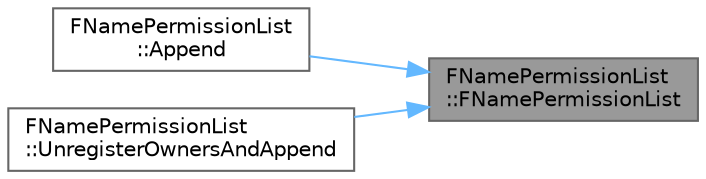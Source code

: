 digraph "FNamePermissionList::FNamePermissionList"
{
 // INTERACTIVE_SVG=YES
 // LATEX_PDF_SIZE
  bgcolor="transparent";
  edge [fontname=Helvetica,fontsize=10,labelfontname=Helvetica,labelfontsize=10];
  node [fontname=Helvetica,fontsize=10,shape=box,height=0.2,width=0.4];
  rankdir="RL";
  Node1 [id="Node000001",label="FNamePermissionList\l::FNamePermissionList",height=0.2,width=0.4,color="gray40", fillcolor="grey60", style="filled", fontcolor="black",tooltip=" "];
  Node1 -> Node2 [id="edge1_Node000001_Node000002",dir="back",color="steelblue1",style="solid",tooltip=" "];
  Node2 [id="Node000002",label="FNamePermissionList\l::Append",height=0.2,width=0.4,color="grey40", fillcolor="white", style="filled",URL="$de/d85/classFNamePermissionList.html#a71c0878f6f358a4ef29db428a398b095",tooltip="Add the specified filters to this one."];
  Node1 -> Node3 [id="edge2_Node000001_Node000003",dir="back",color="steelblue1",style="solid",tooltip=" "];
  Node3 [id="Node000003",label="FNamePermissionList\l::UnregisterOwnersAndAppend",height=0.2,width=0.4,color="grey40", fillcolor="white", style="filled",URL="$de/d85/classFNamePermissionList.html#a851c44ddb64b6f39d5ced53f92ae1dd7",tooltip="Unregisters specified owners then adds specified filters in one operation (to avoid multiple filters ..."];
}
